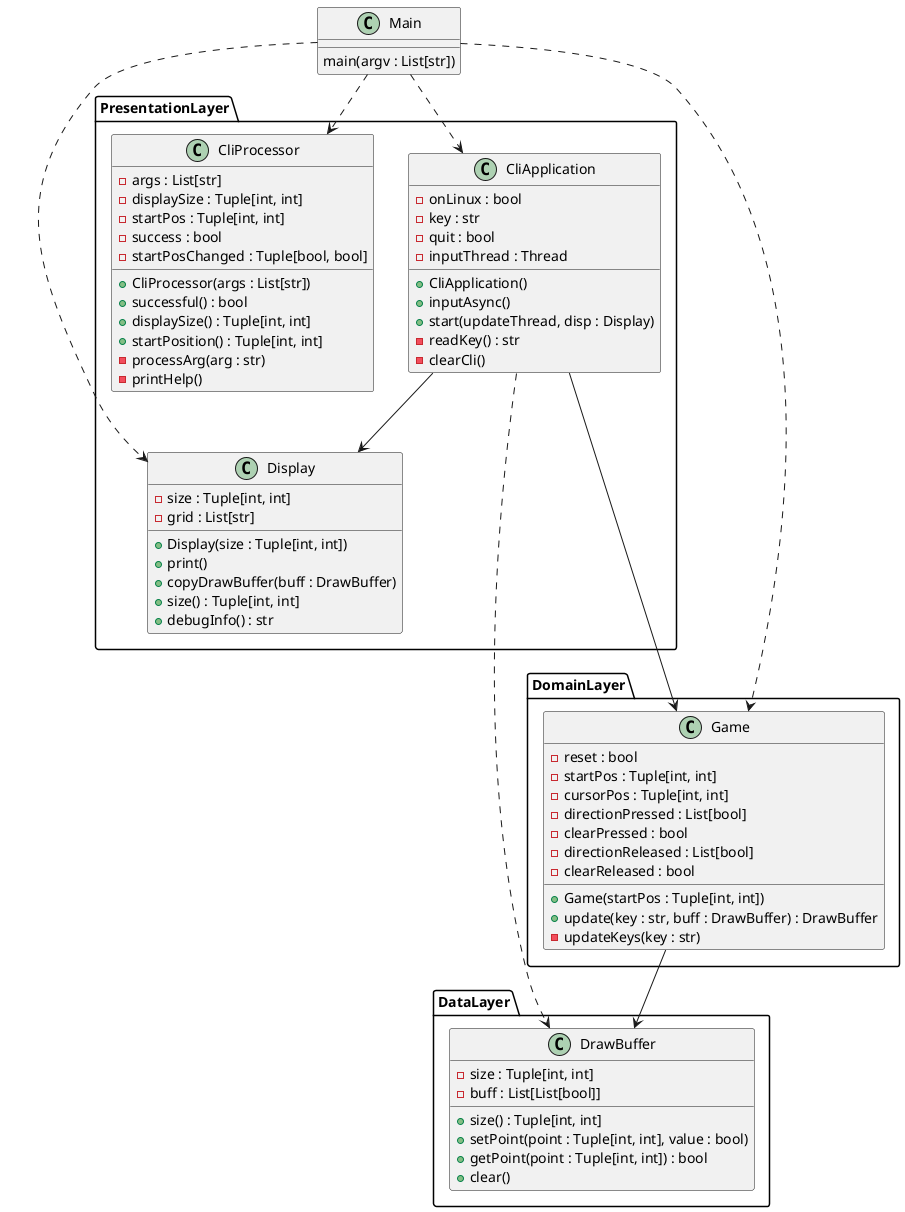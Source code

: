 @startuml etch-a-sketch

class Main {
    main(argv : List[str])
}

namespace PresentationLayer {
    class Display {
        - size : Tuple[int, int]
        - grid : List[str]

        + Display(size : Tuple[int, int])
        + print()
        + copyDrawBuffer(buff : DrawBuffer)
        + size() : Tuple[int, int]
        + debugInfo() : str
    }

    class CliApplication {
        - onLinux : bool
        - key : str
        - quit : bool
        - inputThread : Thread

        + CliApplication()
        + inputAsync()
        + start(updateThread, disp : Display)
        - readKey() : str
        - clearCli()
    }

    class CliProcessor {
        - args : List[str]
        - displaySize : Tuple[int, int]
        - startPos : Tuple[int, int]
        - success : bool
        - startPosChanged : Tuple[bool, bool]

        + CliProcessor(args : List[str])
        + successful() : bool
        + displaySize() : Tuple[int, int]
        + startPosition() : Tuple[int, int]
        - processArg(arg : str)
        - printHelp()
    }

    CliApplication --> Display
}

namespace DomainLayer {
    class Game {
        - reset : bool
        - startPos : Tuple[int, int]
        - cursorPos : Tuple[int, int]
        - directionPressed : List[bool]
        - clearPressed : bool
        - directionReleased : List[bool]
        - clearReleased : bool
        
        + Game(startPos : Tuple[int, int])
        + update(key : str, buff : DrawBuffer) : DrawBuffer
        - updateKeys(key : str)
    }
}

namespace DataLayer {
    class DrawBuffer {
        - size : Tuple[int, int]
        - buff : List[List[bool]]

        + size() : Tuple[int, int]
        + setPoint(point : Tuple[int, int], value : bool)
        + getPoint(point : Tuple[int, int]) : bool
        + clear()
    }
}

Main ..> PresentationLayer.CliProcessor
Main ..> PresentationLayer.CliApplication
Main ...> PresentationLayer.Display
Main ....> DomainLayer.Game
PresentationLayer.CliApplication ...> DataLayer.DrawBuffer
PresentationLayer.CliApplication --> DomainLayer.Game
DomainLayer.Game --> DataLayer.DrawBuffer

@enduml
